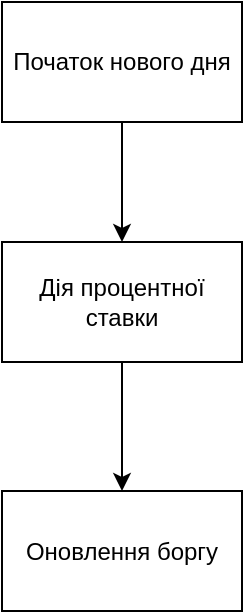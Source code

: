 <mxfile version="13.9.9" type="device" pages="3"><diagram id="6l3jHGQbIIIt-gg2ZnqR" name="part_1"><mxGraphModel dx="346" dy="830" grid="1" gridSize="10" guides="1" tooltips="1" connect="1" arrows="1" fold="1" page="1" pageScale="1" pageWidth="827" pageHeight="1169" math="0" shadow="0"><root><mxCell id="0"/><mxCell id="1" parent="0"/><mxCell id="HcXeDCDeKiiT3Ilqe6BK-3" style="edgeStyle=orthogonalEdgeStyle;rounded=0;orthogonalLoop=1;jettySize=auto;html=1;exitX=0.5;exitY=1;exitDx=0;exitDy=0;entryX=0.5;entryY=0;entryDx=0;entryDy=0;" edge="1" parent="1" source="HcXeDCDeKiiT3Ilqe6BK-1"><mxGeometry relative="1" as="geometry"><mxPoint x="220" y="460" as="targetPoint"/></mxGeometry></mxCell><mxCell id="HcXeDCDeKiiT3Ilqe6BK-1" value="Початок нового дня" style="rounded=0;whiteSpace=wrap;html=1;" vertex="1" parent="1"><mxGeometry x="160" y="340" width="120" height="60" as="geometry"/></mxCell><mxCell id="HcXeDCDeKiiT3Ilqe6BK-6" style="edgeStyle=orthogonalEdgeStyle;rounded=0;orthogonalLoop=1;jettySize=auto;html=1;exitX=0.5;exitY=1;exitDx=0;exitDy=0;entryX=0.5;entryY=0;entryDx=0;entryDy=0;" edge="1" parent="1" source="HcXeDCDeKiiT3Ilqe6BK-4" target="HcXeDCDeKiiT3Ilqe6BK-5"><mxGeometry relative="1" as="geometry"/></mxCell><mxCell id="HcXeDCDeKiiT3Ilqe6BK-4" value="Дія процентної ставки" style="rounded=0;whiteSpace=wrap;html=1;" vertex="1" parent="1"><mxGeometry x="160" y="460" width="120" height="60" as="geometry"/></mxCell><mxCell id="HcXeDCDeKiiT3Ilqe6BK-5" value="Оновлення боргу" style="rounded=0;whiteSpace=wrap;html=1;" vertex="1" parent="1"><mxGeometry x="160" y="584.5" width="120" height="60" as="geometry"/></mxCell></root></mxGraphModel></diagram><diagram id="9I8t60FPkFFx1EU17sOB" name="part_2"><mxGraphModel dx="865" dy="2075" grid="1" gridSize="10" guides="1" tooltips="1" connect="1" arrows="1" fold="1" page="1" pageScale="1" pageWidth="827" pageHeight="1169" math="0" shadow="0"><root><mxCell id="5J163JfQKFyutYPXmd-Q-0"/><mxCell id="5J163JfQKFyutYPXmd-Q-1" parent="5J163JfQKFyutYPXmd-Q-0"/><mxCell id="5J163JfQKFyutYPXmd-Q-4" style="edgeStyle=orthogonalEdgeStyle;rounded=0;orthogonalLoop=1;jettySize=auto;html=1;exitX=0.5;exitY=1;exitDx=0;exitDy=0;entryX=0.5;entryY=0;entryDx=0;entryDy=0;" edge="1" parent="5J163JfQKFyutYPXmd-Q-1" source="5J163JfQKFyutYPXmd-Q-2" target="5J163JfQKFyutYPXmd-Q-3"><mxGeometry relative="1" as="geometry"/></mxCell><mxCell id="5J163JfQKFyutYPXmd-Q-2" value="Прихід покупця" style="rounded=0;whiteSpace=wrap;html=1;" vertex="1" parent="5J163JfQKFyutYPXmd-Q-1"><mxGeometry x="140" y="220" width="120" height="60" as="geometry"/></mxCell><mxCell id="5J163JfQKFyutYPXmd-Q-6" style="edgeStyle=orthogonalEdgeStyle;rounded=0;orthogonalLoop=1;jettySize=auto;html=1;exitX=0.5;exitY=1;exitDx=0;exitDy=0;entryX=0.5;entryY=0;entryDx=0;entryDy=0;" edge="1" parent="5J163JfQKFyutYPXmd-Q-1" source="5J163JfQKFyutYPXmd-Q-3" target="5J163JfQKFyutYPXmd-Q-5"><mxGeometry relative="1" as="geometry"/></mxCell><mxCell id="5J163JfQKFyutYPXmd-Q-17" value="так" style="edgeLabel;html=1;align=center;verticalAlign=middle;resizable=0;points=[];" vertex="1" connectable="0" parent="5J163JfQKFyutYPXmd-Q-6"><mxGeometry x="-0.133" relative="1" as="geometry"><mxPoint as="offset"/></mxGeometry></mxCell><mxCell id="5J163JfQKFyutYPXmd-Q-16" style="edgeStyle=orthogonalEdgeStyle;rounded=0;orthogonalLoop=1;jettySize=auto;html=1;exitX=1;exitY=0.5;exitDx=0;exitDy=0;entryX=0.5;entryY=0;entryDx=0;entryDy=0;" edge="1" parent="5J163JfQKFyutYPXmd-Q-1" source="5J163JfQKFyutYPXmd-Q-3" target="5J163JfQKFyutYPXmd-Q-14"><mxGeometry relative="1" as="geometry"/></mxCell><mxCell id="5J163JfQKFyutYPXmd-Q-18" value="ні" style="edgeLabel;html=1;align=center;verticalAlign=middle;resizable=0;points=[];" vertex="1" connectable="0" parent="5J163JfQKFyutYPXmd-Q-16"><mxGeometry x="-0.882" relative="1" as="geometry"><mxPoint as="offset"/></mxGeometry></mxCell><mxCell id="5J163JfQKFyutYPXmd-Q-3" value="Покупця влаштовує черга та ціна" style="rhombus;whiteSpace=wrap;html=1;" vertex="1" parent="5J163JfQKFyutYPXmd-Q-1"><mxGeometry x="130" y="340" width="140" height="70" as="geometry"/></mxCell><mxCell id="5J163JfQKFyutYPXmd-Q-8" style="edgeStyle=orthogonalEdgeStyle;rounded=0;orthogonalLoop=1;jettySize=auto;html=1;exitX=0.5;exitY=1;exitDx=0;exitDy=0;entryX=0.5;entryY=0;entryDx=0;entryDy=0;" edge="1" parent="5J163JfQKFyutYPXmd-Q-1" source="5J163JfQKFyutYPXmd-Q-5" target="5J163JfQKFyutYPXmd-Q-7"><mxGeometry relative="1" as="geometry"/></mxCell><mxCell id="5J163JfQKFyutYPXmd-Q-5" value="Купівля одиниці товару" style="rounded=0;whiteSpace=wrap;html=1;" vertex="1" parent="5J163JfQKFyutYPXmd-Q-1"><mxGeometry x="140" y="470" width="120" height="60" as="geometry"/></mxCell><mxCell id="5J163JfQKFyutYPXmd-Q-10" style="edgeStyle=orthogonalEdgeStyle;rounded=0;orthogonalLoop=1;jettySize=auto;html=1;exitX=0.5;exitY=1;exitDx=0;exitDy=0;" edge="1" parent="5J163JfQKFyutYPXmd-Q-1" source="5J163JfQKFyutYPXmd-Q-7"><mxGeometry relative="1" as="geometry"><mxPoint x="200" y="710" as="targetPoint"/></mxGeometry></mxCell><mxCell id="5J163JfQKFyutYPXmd-Q-7" value="Оновлення значення прибутку" style="rounded=0;whiteSpace=wrap;html=1;" vertex="1" parent="5J163JfQKFyutYPXmd-Q-1"><mxGeometry x="140" y="590" width="120" height="60" as="geometry"/></mxCell><mxCell id="5J163JfQKFyutYPXmd-Q-13" style="edgeStyle=orthogonalEdgeStyle;rounded=0;orthogonalLoop=1;jettySize=auto;html=1;exitX=0;exitY=0.5;exitDx=0;exitDy=0;entryX=0.5;entryY=0;entryDx=0;entryDy=0;" edge="1" parent="5J163JfQKFyutYPXmd-Q-1" source="5J163JfQKFyutYPXmd-Q-11" target="5J163JfQKFyutYPXmd-Q-12"><mxGeometry relative="1" as="geometry"/></mxCell><mxCell id="5J163JfQKFyutYPXmd-Q-19" value="так" style="edgeLabel;html=1;align=center;verticalAlign=middle;resizable=0;points=[];" vertex="1" connectable="0" parent="5J163JfQKFyutYPXmd-Q-13"><mxGeometry x="-0.586" y="3" relative="1" as="geometry"><mxPoint as="offset"/></mxGeometry></mxCell><mxCell id="5J163JfQKFyutYPXmd-Q-23" style="edgeStyle=orthogonalEdgeStyle;rounded=0;orthogonalLoop=1;jettySize=auto;html=1;exitX=0.5;exitY=1;exitDx=0;exitDy=0;" edge="1" parent="5J163JfQKFyutYPXmd-Q-1" source="5J163JfQKFyutYPXmd-Q-11"><mxGeometry relative="1" as="geometry"><mxPoint x="200" y="950" as="targetPoint"/></mxGeometry></mxCell><mxCell id="5J163JfQKFyutYPXmd-Q-24" value="ні" style="edgeLabel;html=1;align=center;verticalAlign=middle;resizable=0;points=[];" vertex="1" connectable="0" parent="5J163JfQKFyutYPXmd-Q-23"><mxGeometry x="-0.365" relative="1" as="geometry"><mxPoint as="offset"/></mxGeometry></mxCell><mxCell id="5J163JfQKFyutYPXmd-Q-11" value="Є наявний борг" style="rhombus;whiteSpace=wrap;html=1;" vertex="1" parent="5J163JfQKFyutYPXmd-Q-1"><mxGeometry x="130" y="710" width="140" height="70" as="geometry"/></mxCell><mxCell id="5J163JfQKFyutYPXmd-Q-22" style="edgeStyle=orthogonalEdgeStyle;rounded=0;orthogonalLoop=1;jettySize=auto;html=1;exitX=0.5;exitY=1;exitDx=0;exitDy=0;" edge="1" parent="5J163JfQKFyutYPXmd-Q-1" source="5J163JfQKFyutYPXmd-Q-12" target="5J163JfQKFyutYPXmd-Q-21"><mxGeometry relative="1" as="geometry"/></mxCell><mxCell id="5J163JfQKFyutYPXmd-Q-12" value="Гасіння боргу" style="rounded=0;whiteSpace=wrap;html=1;" vertex="1" parent="5J163JfQKFyutYPXmd-Q-1"><mxGeometry x="10" y="830" width="120" height="60" as="geometry"/></mxCell><mxCell id="5J163JfQKFyutYPXmd-Q-14" value="Вихід з магазину" style="rounded=0;whiteSpace=wrap;html=1;" vertex="1" parent="5J163JfQKFyutYPXmd-Q-1"><mxGeometry x="280" y="1030" width="120" height="60" as="geometry"/></mxCell><mxCell id="5J163JfQKFyutYPXmd-Q-25" style="edgeStyle=orthogonalEdgeStyle;rounded=0;orthogonalLoop=1;jettySize=auto;html=1;exitX=1;exitY=0.5;exitDx=0;exitDy=0;" edge="1" parent="5J163JfQKFyutYPXmd-Q-1" source="5J163JfQKFyutYPXmd-Q-21" target="5J163JfQKFyutYPXmd-Q-14"><mxGeometry relative="1" as="geometry"/></mxCell><mxCell id="5J163JfQKFyutYPXmd-Q-21" value="Обчисляння прибутку" style="rounded=0;whiteSpace=wrap;html=1;" vertex="1" parent="5J163JfQKFyutYPXmd-Q-1"><mxGeometry x="140" y="940" width="120" height="60" as="geometry"/></mxCell></root></mxGraphModel></diagram><diagram id="SD0YH3raCt7LOPS6DBbe" name="part_3"><mxGraphModel dx="346" dy="830" grid="1" gridSize="10" guides="1" tooltips="1" connect="1" arrows="1" fold="1" page="1" pageScale="1" pageWidth="827" pageHeight="1169" math="0" shadow="0"><root><mxCell id="V1axMoMQqc9kJW-fpFf_-0"/><mxCell id="V1axMoMQqc9kJW-fpFf_-1" parent="V1axMoMQqc9kJW-fpFf_-0"/><mxCell id="wQHSLE6Vct_oTl4tJ8BJ-2" style="edgeStyle=orthogonalEdgeStyle;rounded=0;orthogonalLoop=1;jettySize=auto;html=1;exitX=0.5;exitY=1;exitDx=0;exitDy=0;entryX=0.5;entryY=0;entryDx=0;entryDy=0;" edge="1" parent="V1axMoMQqc9kJW-fpFf_-1" source="wQHSLE6Vct_oTl4tJ8BJ-0" target="wQHSLE6Vct_oTl4tJ8BJ-1"><mxGeometry relative="1" as="geometry"/></mxCell><mxCell id="wQHSLE6Vct_oTl4tJ8BJ-0" value="Запуск програми" style="ellipse;whiteSpace=wrap;html=1;" vertex="1" parent="V1axMoMQqc9kJW-fpFf_-1"><mxGeometry x="240" y="380" width="120" height="80" as="geometry"/></mxCell><mxCell id="wQHSLE6Vct_oTl4tJ8BJ-4" style="edgeStyle=orthogonalEdgeStyle;rounded=0;orthogonalLoop=1;jettySize=auto;html=1;exitX=0.5;exitY=1;exitDx=0;exitDy=0;" edge="1" parent="V1axMoMQqc9kJW-fpFf_-1" source="wQHSLE6Vct_oTl4tJ8BJ-1" target="wQHSLE6Vct_oTl4tJ8BJ-3"><mxGeometry relative="1" as="geometry"/></mxCell><mxCell id="wQHSLE6Vct_oTl4tJ8BJ-1" value="Задання значення параматрам" style="rounded=0;whiteSpace=wrap;html=1;" vertex="1" parent="V1axMoMQqc9kJW-fpFf_-1"><mxGeometry x="240" y="520" width="120" height="60" as="geometry"/></mxCell><mxCell id="wQHSLE6Vct_oTl4tJ8BJ-6" style="edgeStyle=orthogonalEdgeStyle;rounded=0;orthogonalLoop=1;jettySize=auto;html=1;exitX=0.5;exitY=1;exitDx=0;exitDy=0;entryX=0.5;entryY=0;entryDx=0;entryDy=0;" edge="1" parent="V1axMoMQqc9kJW-fpFf_-1" source="wQHSLE6Vct_oTl4tJ8BJ-3" target="wQHSLE6Vct_oTl4tJ8BJ-5"><mxGeometry relative="1" as="geometry"/></mxCell><mxCell id="wQHSLE6Vct_oTl4tJ8BJ-3" value="Створення об'єктів мережі Петрі" style="rounded=0;whiteSpace=wrap;html=1;" vertex="1" parent="V1axMoMQqc9kJW-fpFf_-1"><mxGeometry x="240" y="640" width="120" height="60" as="geometry"/></mxCell><mxCell id="wQHSLE6Vct_oTl4tJ8BJ-8" style="edgeStyle=orthogonalEdgeStyle;rounded=0;orthogonalLoop=1;jettySize=auto;html=1;exitX=0.5;exitY=1;exitDx=0;exitDy=0;entryX=0.5;entryY=0;entryDx=0;entryDy=0;" edge="1" parent="V1axMoMQqc9kJW-fpFf_-1" source="wQHSLE6Vct_oTl4tJ8BJ-5" target="wQHSLE6Vct_oTl4tJ8BJ-7"><mxGeometry relative="1" as="geometry"/></mxCell><mxCell id="wQHSLE6Vct_oTl4tJ8BJ-9" value="так" style="edgeLabel;html=1;align=center;verticalAlign=middle;resizable=0;points=[];" vertex="1" connectable="0" parent="wQHSLE6Vct_oTl4tJ8BJ-8"><mxGeometry x="-0.233" y="2" relative="1" as="geometry"><mxPoint as="offset"/></mxGeometry></mxCell><mxCell id="wQHSLE6Vct_oTl4tJ8BJ-13" value="ні" style="edgeStyle=orthogonalEdgeStyle;rounded=0;orthogonalLoop=1;jettySize=auto;html=1;exitX=0;exitY=0.5;exitDx=0;exitDy=0;entryX=0.5;entryY=0;entryDx=0;entryDy=0;" edge="1" parent="V1axMoMQqc9kJW-fpFf_-1" source="wQHSLE6Vct_oTl4tJ8BJ-5" target="wQHSLE6Vct_oTl4tJ8BJ-14"><mxGeometry relative="1" as="geometry"><mxPoint x="110" y="910" as="targetPoint"/></mxGeometry></mxCell><mxCell id="wQHSLE6Vct_oTl4tJ8BJ-5" value="Час моделювання не вичерпано, та виконується умова продовження моделювання" style="rhombus;whiteSpace=wrap;html=1;" vertex="1" parent="V1axMoMQqc9kJW-fpFf_-1"><mxGeometry x="197.5" y="760" width="205" height="90" as="geometry"/></mxCell><mxCell id="wQHSLE6Vct_oTl4tJ8BJ-11" style="edgeStyle=orthogonalEdgeStyle;rounded=0;orthogonalLoop=1;jettySize=auto;html=1;exitX=1;exitY=0.5;exitDx=0;exitDy=0;entryX=0.5;entryY=0;entryDx=0;entryDy=0;" edge="1" parent="V1axMoMQqc9kJW-fpFf_-1" source="wQHSLE6Vct_oTl4tJ8BJ-7" target="wQHSLE6Vct_oTl4tJ8BJ-5"><mxGeometry relative="1" as="geometry"><Array as="points"><mxPoint x="450" y="940"/><mxPoint x="450" y="740"/><mxPoint x="300" y="740"/></Array></mxGeometry></mxCell><mxCell id="wQHSLE6Vct_oTl4tJ8BJ-7" value="Виконання всіх можливих переходів" style="rounded=0;whiteSpace=wrap;html=1;" vertex="1" parent="V1axMoMQqc9kJW-fpFf_-1"><mxGeometry x="240" y="910" width="120" height="60" as="geometry"/></mxCell><mxCell id="wQHSLE6Vct_oTl4tJ8BJ-16" style="edgeStyle=orthogonalEdgeStyle;rounded=0;orthogonalLoop=1;jettySize=auto;html=1;exitX=0.5;exitY=1;exitDx=0;exitDy=0;" edge="1" parent="V1axMoMQqc9kJW-fpFf_-1" source="wQHSLE6Vct_oTl4tJ8BJ-14" target="wQHSLE6Vct_oTl4tJ8BJ-15"><mxGeometry relative="1" as="geometry"/></mxCell><mxCell id="wQHSLE6Vct_oTl4tJ8BJ-14" value="Роздрукувати результати" style="shape=parallelogram;perimeter=parallelogramPerimeter;whiteSpace=wrap;html=1;fixedSize=1;" vertex="1" parent="V1axMoMQqc9kJW-fpFf_-1"><mxGeometry x="50" y="910" width="120" height="60" as="geometry"/></mxCell><mxCell id="wQHSLE6Vct_oTl4tJ8BJ-15" value="Кінець програми" style="ellipse;whiteSpace=wrap;html=1;" vertex="1" parent="V1axMoMQqc9kJW-fpFf_-1"><mxGeometry x="50" y="1030" width="120" height="80" as="geometry"/></mxCell></root></mxGraphModel></diagram></mxfile>